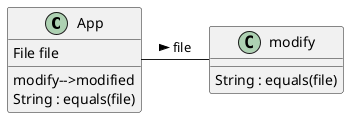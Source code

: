 
@startuml
class App {
  {field} File file
  {method} modify-->modified
  String : equals(file)
}
class modify{
  String : equals(file)
}
class App
App - modify : file >

@enduml


